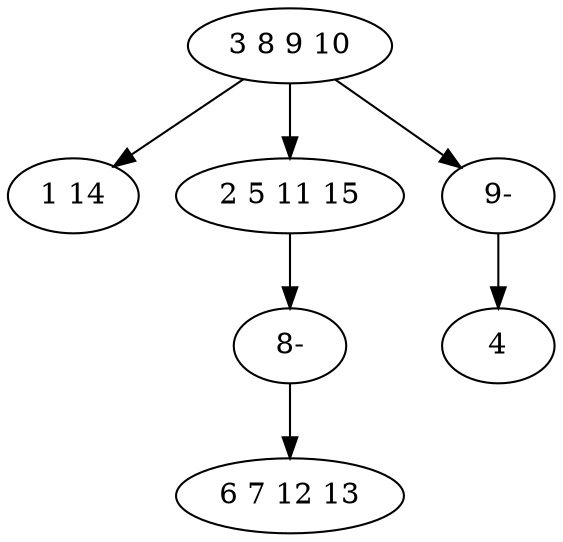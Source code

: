 digraph true_tree {
	"0" -> "1"
	"0" -> "2"
	"0" -> "6"
	"2" -> "5"
	"5" -> "4"
	"6" -> "3"
	"0" [label="3 8 9 10"];
	"1" [label="1 14"];
	"2" [label="2 5 11 15"];
	"3" [label="4"];
	"4" [label="6 7 12 13"];
	"5" [label="8-"];
	"6" [label="9-"];
}
